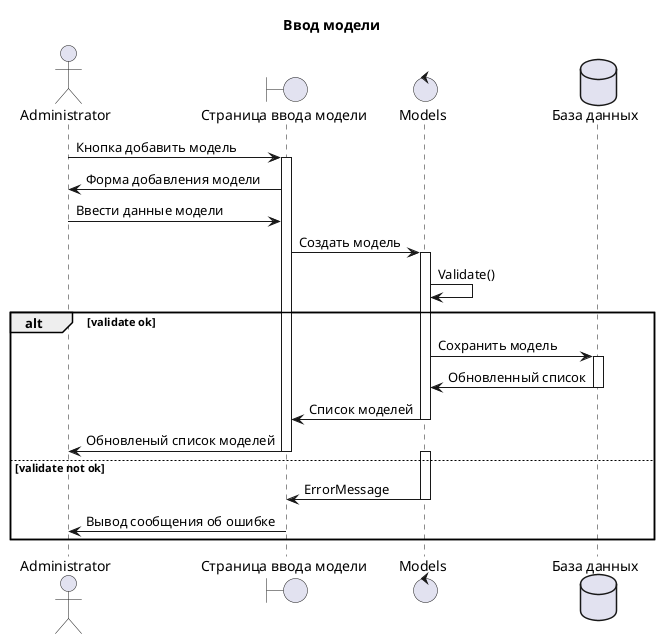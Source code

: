 @startuml
title Ввод модели
actor "Administrator" as User
boundary "Страница ввода модели" as Page
control "Models" as Models
database "База данных" as DB

User -> Page : Кнопка добавить модель
activate Page
Page -> User : Форма добавления модели
User -> Page : Ввести данные модели

Page->Models : Создать модель
activate Models
Models->Models : Validate()

alt validate ok

    Models->DB : Сохранить модель

    activate DB
    DB->Models : Обновленный список
    deactivate DB

    Models -> Page : Список моделей
    deactivate Models
    Page -> User : Обновленый список моделей
    deactivate Page

else validate not ok
    activate Models
    Models -> Page : ErrorMessage
    deactivate Models
    Page -> User : Вывод сообщения об ошибке

end





@enduml